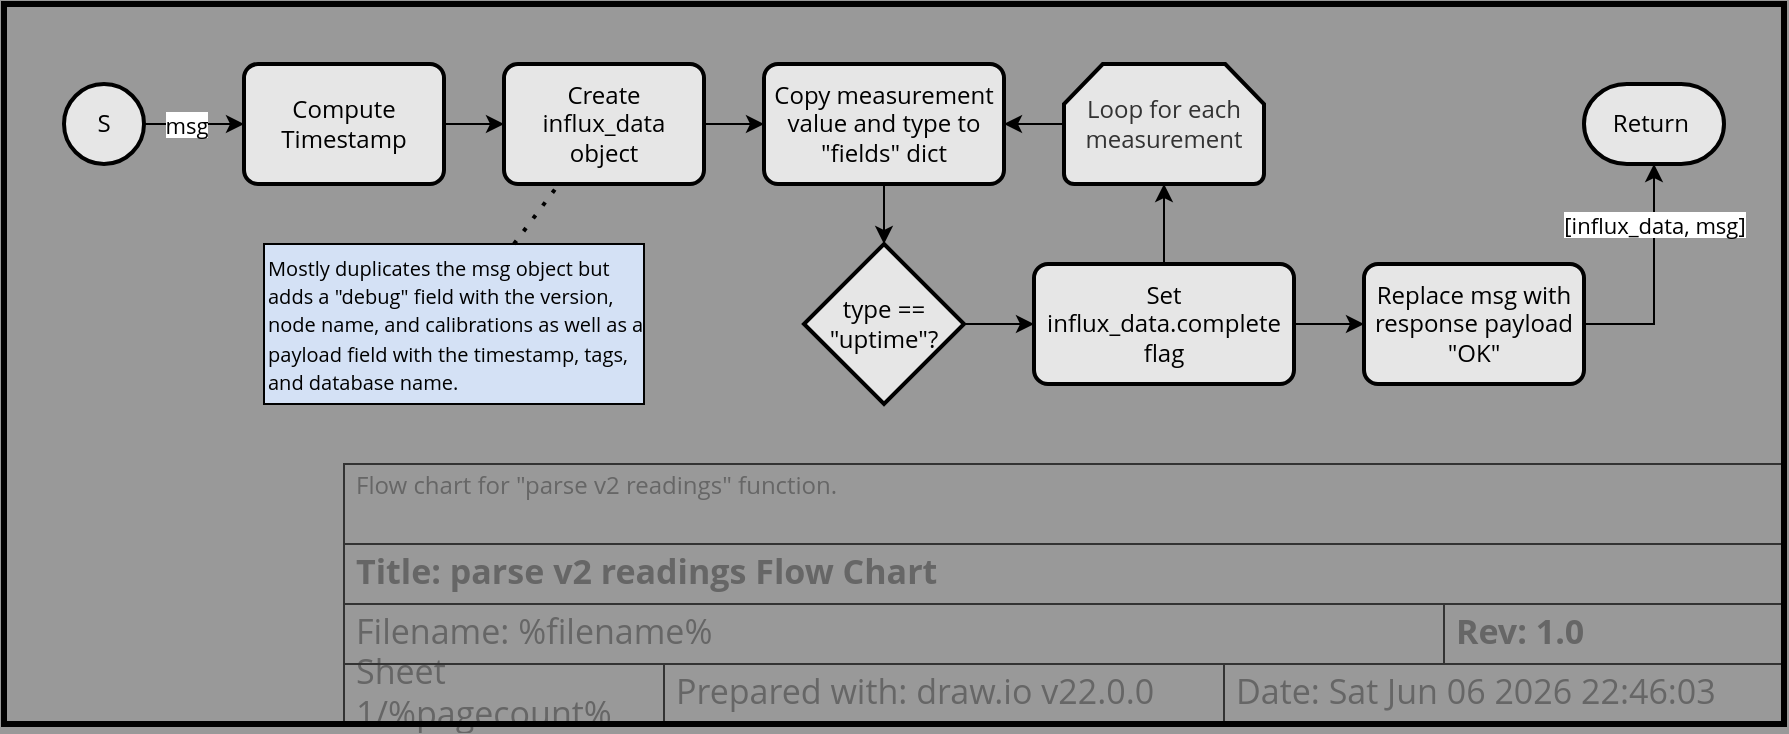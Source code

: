<mxfile version="22.1.16" type="device">
  <diagram name="parse v2 readings Flow Chart" id="fo18u6Ch1KVScq3Fo-Wy">
    <mxGraphModel dx="1919" dy="1203" grid="1" gridSize="10" guides="1" tooltips="1" connect="1" arrows="1" fold="1" page="1" pageScale="1" pageWidth="800" pageHeight="350" background="#999999" math="0" shadow="0">
      <root>
        <object label="" description="Flow chart for &quot;parse v2 readings&quot; function." rev="1.0" id="0">
          <mxCell />
        </object>
        <object label="Title Block" id="1">
          <mxCell style="locked=1;" parent="0" />
        </object>
        <mxCell id="h7L3MlKvrl_dhOmhB3lf-10" value="Prepared with: draw.io v22.0.0" style="strokeWidth=1;shadow=0;dashed=0;align=center;html=1;shape=mxgraph.mockup.text.textBox;fontColor=#666666;align=left;fontSize=17;spacingLeft=4;spacingTop=-3;whiteSpace=wrap;strokeColor=#333333;mainText=;fillColor=none;fontFamily=Open Sans;movable=1;resizable=1;rotatable=1;deletable=1;editable=1;locked=0;connectable=1;" parent="1" vertex="1">
          <mxGeometry x="220" y="300" width="280" height="30" as="geometry" />
        </mxCell>
        <object label="&lt;div align=&quot;left&quot;&gt;Sheet %pagenumber%/%pagecount%&lt;/div&gt;" placeholders="1" id="h7L3MlKvrl_dhOmhB3lf-12">
          <mxCell style="strokeWidth=1;shadow=0;dashed=0;align=left;html=1;shape=mxgraph.mockup.text.textBox;fontColor=#666666;align=left;fontSize=17;spacingLeft=4;spacingTop=-3;whiteSpace=wrap;strokeColor=#333333;mainText=;fillColor=none;fontFamily=Open Sans;movable=1;resizable=1;rotatable=1;deletable=1;editable=1;locked=0;connectable=1;" parent="1" vertex="1">
            <mxGeometry x="60" y="300" width="160" height="30" as="geometry" />
          </mxCell>
        </object>
        <object label="Date: &lt;font style=&quot;font-size: 17px;&quot;&gt;%date{ddd mmm dd yyyy HH:MM:ss}%&lt;/font&gt;" placeholders="1" id="h7L3MlKvrl_dhOmhB3lf-13">
          <mxCell style="strokeWidth=1;shadow=0;dashed=0;align=center;html=1;shape=mxgraph.mockup.text.textBox;fontColor=#666666;align=left;fontSize=17;spacingLeft=4;spacingTop=-3;whiteSpace=wrap;strokeColor=#333333;mainText=;fillColor=none;fontFamily=Open Sans;movable=1;resizable=1;rotatable=1;deletable=1;editable=1;locked=0;connectable=1;" parent="1" vertex="1">
            <mxGeometry x="500" y="300" width="280" height="30" as="geometry" />
          </mxCell>
        </object>
        <object label="&lt;b&gt;Title: %page%&lt;/b&gt;" placeholders="1" id="h7L3MlKvrl_dhOmhB3lf-14">
          <mxCell style="strokeWidth=1;shadow=0;dashed=0;align=center;html=1;shape=mxgraph.mockup.text.textBox;fontColor=#666666;align=left;fontSize=17;spacingLeft=4;spacingTop=-3;whiteSpace=wrap;strokeColor=#333333;mainText=;fillColor=none;fontFamily=Open Sans;movable=1;resizable=1;rotatable=1;deletable=1;editable=1;locked=0;connectable=1;" parent="1" vertex="1">
            <mxGeometry x="60" y="240" width="720" height="30" as="geometry" />
          </mxCell>
        </object>
        <object label="Filename: %filename%" placeholders="1" id="h7L3MlKvrl_dhOmhB3lf-15">
          <mxCell style="strokeWidth=1;shadow=0;dashed=0;align=center;html=1;shape=mxgraph.mockup.text.textBox;fontColor=#666666;align=left;fontSize=17;spacingLeft=4;spacingTop=-3;whiteSpace=wrap;strokeColor=#333333;mainText=;fillColor=none;fontFamily=Open Sans;movable=1;resizable=1;rotatable=1;deletable=1;editable=1;locked=0;connectable=1;" parent="1" vertex="1">
            <mxGeometry x="60" y="270" width="550" height="30" as="geometry" />
          </mxCell>
        </object>
        <object label="&lt;div align=&quot;left&quot;&gt;%description%&lt;/div&gt;" placeholders="1" id="h7L3MlKvrl_dhOmhB3lf-16">
          <mxCell style="strokeWidth=1;shadow=0;dashed=0;html=1;shape=mxgraph.mockup.text.textBox;fontColor=#666666;align=left;verticalAlign=top;fontSize=12;spacingLeft=4;spacingTop=-3;whiteSpace=wrap;strokeColor=#333333;mainText=;fillColor=none;fontFamily=Open Sans;movable=1;resizable=1;rotatable=1;deletable=1;editable=1;locked=0;connectable=1;" parent="1" vertex="1">
            <mxGeometry x="60" y="200" width="720" height="40" as="geometry" />
          </mxCell>
        </object>
        <object label="&lt;b&gt;Rev: %rev%&lt;br&gt;&lt;/b&gt;" placeholders="1" id="EyKvBmyPNv_MzgSUc5b6-1">
          <mxCell style="strokeWidth=1;shadow=0;dashed=0;align=center;html=1;shape=mxgraph.mockup.text.textBox;fontColor=#666666;align=left;fontSize=17;spacingLeft=4;spacingTop=-3;whiteSpace=wrap;strokeColor=#333333;mainText=;fillColor=none;fontFamily=Open Sans;movable=1;resizable=1;rotatable=1;deletable=1;editable=1;locked=0;connectable=1;" parent="1" vertex="1">
            <mxGeometry x="610" y="270" width="170" height="30" as="geometry" />
          </mxCell>
        </object>
        <object label="Drawing Frame" id="2jkEU8j2_UPUL1MGRyPS-1">
          <mxCell style="locked=1;" parent="0" />
        </object>
        <mxCell id="2jkEU8j2_UPUL1MGRyPS-2" value="" style="rounded=0;whiteSpace=wrap;html=1;fillColor=none;strokeWidth=3;movable=1;resizable=1;rotatable=1;deletable=1;editable=1;locked=0;connectable=1;" parent="2jkEU8j2_UPUL1MGRyPS-1" vertex="1">
          <mxGeometry x="-110" y="-30" width="890" height="360" as="geometry" />
        </mxCell>
        <object label="Document" id="NbdiYjX3MhI7OpqD2NvG-1">
          <mxCell parent="0" />
        </object>
        <mxCell id="yw6FAlG5G-Jae9AWYVl--2" style="edgeStyle=orthogonalEdgeStyle;rounded=0;orthogonalLoop=1;jettySize=auto;html=1;" parent="NbdiYjX3MhI7OpqD2NvG-1" source="fzffGFe7_WvlfE_VzDE6-1" target="yw6FAlG5G-Jae9AWYVl--1" edge="1">
          <mxGeometry relative="1" as="geometry" />
        </mxCell>
        <mxCell id="UfTrbOzu0NOXLvNzSiW4-1" value="msg" style="edgeLabel;html=1;align=center;verticalAlign=middle;resizable=0;points=[];fontFamily=Open Sans;" vertex="1" connectable="0" parent="yw6FAlG5G-Jae9AWYVl--2">
          <mxGeometry x="-0.624" relative="1" as="geometry">
            <mxPoint x="11" as="offset" />
          </mxGeometry>
        </mxCell>
        <mxCell id="fzffGFe7_WvlfE_VzDE6-1" value="S" style="strokeWidth=2;html=1;shape=mxgraph.flowchart.start_2;whiteSpace=wrap;fillColor=#E6E6E6;fontFamily=Open Sans;" parent="NbdiYjX3MhI7OpqD2NvG-1" vertex="1">
          <mxGeometry x="-80" y="10.0" width="40" height="40" as="geometry" />
        </mxCell>
        <mxCell id="yw6FAlG5G-Jae9AWYVl--4" style="edgeStyle=orthogonalEdgeStyle;rounded=0;orthogonalLoop=1;jettySize=auto;html=1;" parent="NbdiYjX3MhI7OpqD2NvG-1" source="yw6FAlG5G-Jae9AWYVl--1" target="yw6FAlG5G-Jae9AWYVl--3" edge="1">
          <mxGeometry relative="1" as="geometry" />
        </mxCell>
        <mxCell id="yw6FAlG5G-Jae9AWYVl--1" value="Compute Timestamp" style="rounded=1;whiteSpace=wrap;html=1;absoluteArcSize=1;arcSize=14;strokeWidth=2;fillColor=#E6E6E6;fontFamily=Open Sans;" parent="NbdiYjX3MhI7OpqD2NvG-1" vertex="1">
          <mxGeometry x="10" y="-2.842e-14" width="100" height="60" as="geometry" />
        </mxCell>
        <mxCell id="l2MUrhvz4fD6awlQ39hq-5" style="edgeStyle=orthogonalEdgeStyle;rounded=0;orthogonalLoop=1;jettySize=auto;html=1;" parent="NbdiYjX3MhI7OpqD2NvG-1" source="yw6FAlG5G-Jae9AWYVl--3" target="l2MUrhvz4fD6awlQ39hq-2" edge="1">
          <mxGeometry relative="1" as="geometry" />
        </mxCell>
        <mxCell id="yw6FAlG5G-Jae9AWYVl--3" value="Create influx_data object" style="rounded=1;whiteSpace=wrap;html=1;absoluteArcSize=1;arcSize=14;strokeWidth=2;fillColor=#E6E6E6;fontFamily=Open Sans;" parent="NbdiYjX3MhI7OpqD2NvG-1" vertex="1">
          <mxGeometry x="140" y="-2.842e-14" width="100" height="60" as="geometry" />
        </mxCell>
        <mxCell id="l2MUrhvz4fD6awlQ39hq-7" style="edgeStyle=orthogonalEdgeStyle;rounded=0;orthogonalLoop=1;jettySize=auto;html=1;" parent="NbdiYjX3MhI7OpqD2NvG-1" source="l2MUrhvz4fD6awlQ39hq-1" target="l2MUrhvz4fD6awlQ39hq-2" edge="1">
          <mxGeometry relative="1" as="geometry" />
        </mxCell>
        <mxCell id="l2MUrhvz4fD6awlQ39hq-1" value="Loop for each measurement" style="strokeWidth=2;html=1;shape=mxgraph.flowchart.loop_limit;whiteSpace=wrap;fillColor=#E6E6E6;fontColor=#333333;strokeColor=#000000;fontFamily=Open Sans;" parent="NbdiYjX3MhI7OpqD2NvG-1" vertex="1">
          <mxGeometry x="420" width="100" height="60" as="geometry" />
        </mxCell>
        <mxCell id="l2MUrhvz4fD6awlQ39hq-9" style="edgeStyle=orthogonalEdgeStyle;rounded=0;orthogonalLoop=1;jettySize=auto;html=1;" parent="NbdiYjX3MhI7OpqD2NvG-1" source="l2MUrhvz4fD6awlQ39hq-2" target="l2MUrhvz4fD6awlQ39hq-8" edge="1">
          <mxGeometry relative="1" as="geometry" />
        </mxCell>
        <mxCell id="l2MUrhvz4fD6awlQ39hq-2" value="Copy measurement value and type to &quot;fields&quot; dict" style="rounded=1;whiteSpace=wrap;html=1;absoluteArcSize=1;arcSize=14;strokeWidth=2;fillColor=#E6E6E6;fontFamily=Open Sans;" parent="NbdiYjX3MhI7OpqD2NvG-1" vertex="1">
          <mxGeometry x="270" width="120" height="60" as="geometry" />
        </mxCell>
        <mxCell id="l2MUrhvz4fD6awlQ39hq-3" value="&lt;div style=&quot;&quot;&gt;&lt;span style=&quot;font-size: 10px; font-family: &amp;quot;Open Sans&amp;quot;; background-color: initial;&quot;&gt;Mostly duplicates the msg object but adds a &quot;debug&quot; field with the version, node name, and calibrations as well as a payload field with the timestamp, tags, and database name.&lt;/span&gt;&lt;/div&gt;" style="rounded=0;whiteSpace=wrap;html=1;align=left;fillColor=#D4E1F5;" parent="NbdiYjX3MhI7OpqD2NvG-1" vertex="1">
          <mxGeometry x="20" y="90" width="190" height="80" as="geometry" />
        </mxCell>
        <mxCell id="l2MUrhvz4fD6awlQ39hq-4" value="" style="endArrow=none;dashed=1;html=1;dashPattern=1 3;strokeWidth=2;rounded=0;" parent="NbdiYjX3MhI7OpqD2NvG-1" source="l2MUrhvz4fD6awlQ39hq-3" target="yw6FAlG5G-Jae9AWYVl--3" edge="1">
          <mxGeometry width="50" height="50" relative="1" as="geometry">
            <mxPoint x="410" y="190" as="sourcePoint" />
            <mxPoint x="460" y="140" as="targetPoint" />
          </mxGeometry>
        </mxCell>
        <mxCell id="l2MUrhvz4fD6awlQ39hq-10" style="edgeStyle=orthogonalEdgeStyle;rounded=0;orthogonalLoop=1;jettySize=auto;html=1;" parent="NbdiYjX3MhI7OpqD2NvG-1" source="l2MUrhvz4fD6awlQ39hq-8" target="l2MUrhvz4fD6awlQ39hq-11" edge="1">
          <mxGeometry relative="1" as="geometry">
            <mxPoint x="520" y="30" as="targetPoint" />
          </mxGeometry>
        </mxCell>
        <mxCell id="l2MUrhvz4fD6awlQ39hq-8" value="type == &quot;uptime&quot;?" style="strokeWidth=2;html=1;shape=mxgraph.flowchart.decision;whiteSpace=wrap;fillColor=#E6E6E6;fontFamily=Open Sans;verticalAlign=middle;" parent="NbdiYjX3MhI7OpqD2NvG-1" vertex="1">
          <mxGeometry x="290" y="90.0" width="80" height="80" as="geometry" />
        </mxCell>
        <mxCell id="l2MUrhvz4fD6awlQ39hq-12" style="edgeStyle=orthogonalEdgeStyle;rounded=0;orthogonalLoop=1;jettySize=auto;html=1;" parent="NbdiYjX3MhI7OpqD2NvG-1" source="l2MUrhvz4fD6awlQ39hq-11" target="l2MUrhvz4fD6awlQ39hq-1" edge="1">
          <mxGeometry relative="1" as="geometry" />
        </mxCell>
        <mxCell id="l2MUrhvz4fD6awlQ39hq-14" style="edgeStyle=orthogonalEdgeStyle;rounded=0;orthogonalLoop=1;jettySize=auto;html=1;" parent="NbdiYjX3MhI7OpqD2NvG-1" source="l2MUrhvz4fD6awlQ39hq-11" target="l2MUrhvz4fD6awlQ39hq-13" edge="1">
          <mxGeometry relative="1" as="geometry" />
        </mxCell>
        <mxCell id="l2MUrhvz4fD6awlQ39hq-11" value="Set influx_data.complete flag" style="rounded=1;whiteSpace=wrap;html=1;absoluteArcSize=1;arcSize=14;strokeWidth=2;fillColor=#E6E6E6;fontFamily=Open Sans;" parent="NbdiYjX3MhI7OpqD2NvG-1" vertex="1">
          <mxGeometry x="405" y="100" width="130" height="60" as="geometry" />
        </mxCell>
        <mxCell id="l2MUrhvz4fD6awlQ39hq-16" value="[influx_data, msg]" style="edgeStyle=orthogonalEdgeStyle;rounded=0;orthogonalLoop=1;jettySize=auto;html=1;fontFamily=Open Sans;exitX=1;exitY=0.5;exitDx=0;exitDy=0;" parent="NbdiYjX3MhI7OpqD2NvG-1" source="l2MUrhvz4fD6awlQ39hq-13" target="l2MUrhvz4fD6awlQ39hq-15" edge="1">
          <mxGeometry x="0.478" relative="1" as="geometry">
            <mxPoint as="offset" />
          </mxGeometry>
        </mxCell>
        <mxCell id="l2MUrhvz4fD6awlQ39hq-13" value="Replace msg with response payload &quot;OK&quot;" style="rounded=1;whiteSpace=wrap;html=1;absoluteArcSize=1;arcSize=14;strokeWidth=2;fillColor=#E6E6E6;fontFamily=Open Sans;" parent="NbdiYjX3MhI7OpqD2NvG-1" vertex="1">
          <mxGeometry x="570" y="100" width="110" height="60" as="geometry" />
        </mxCell>
        <mxCell id="l2MUrhvz4fD6awlQ39hq-15" value="Return&amp;nbsp;" style="strokeWidth=2;html=1;shape=mxgraph.flowchart.terminator;whiteSpace=wrap;fillColor=#E6E6E6;fontFamily=Open Sans;" parent="NbdiYjX3MhI7OpqD2NvG-1" vertex="1">
          <mxGeometry x="680" y="10" width="70" height="40" as="geometry" />
        </mxCell>
      </root>
    </mxGraphModel>
  </diagram>
</mxfile>
